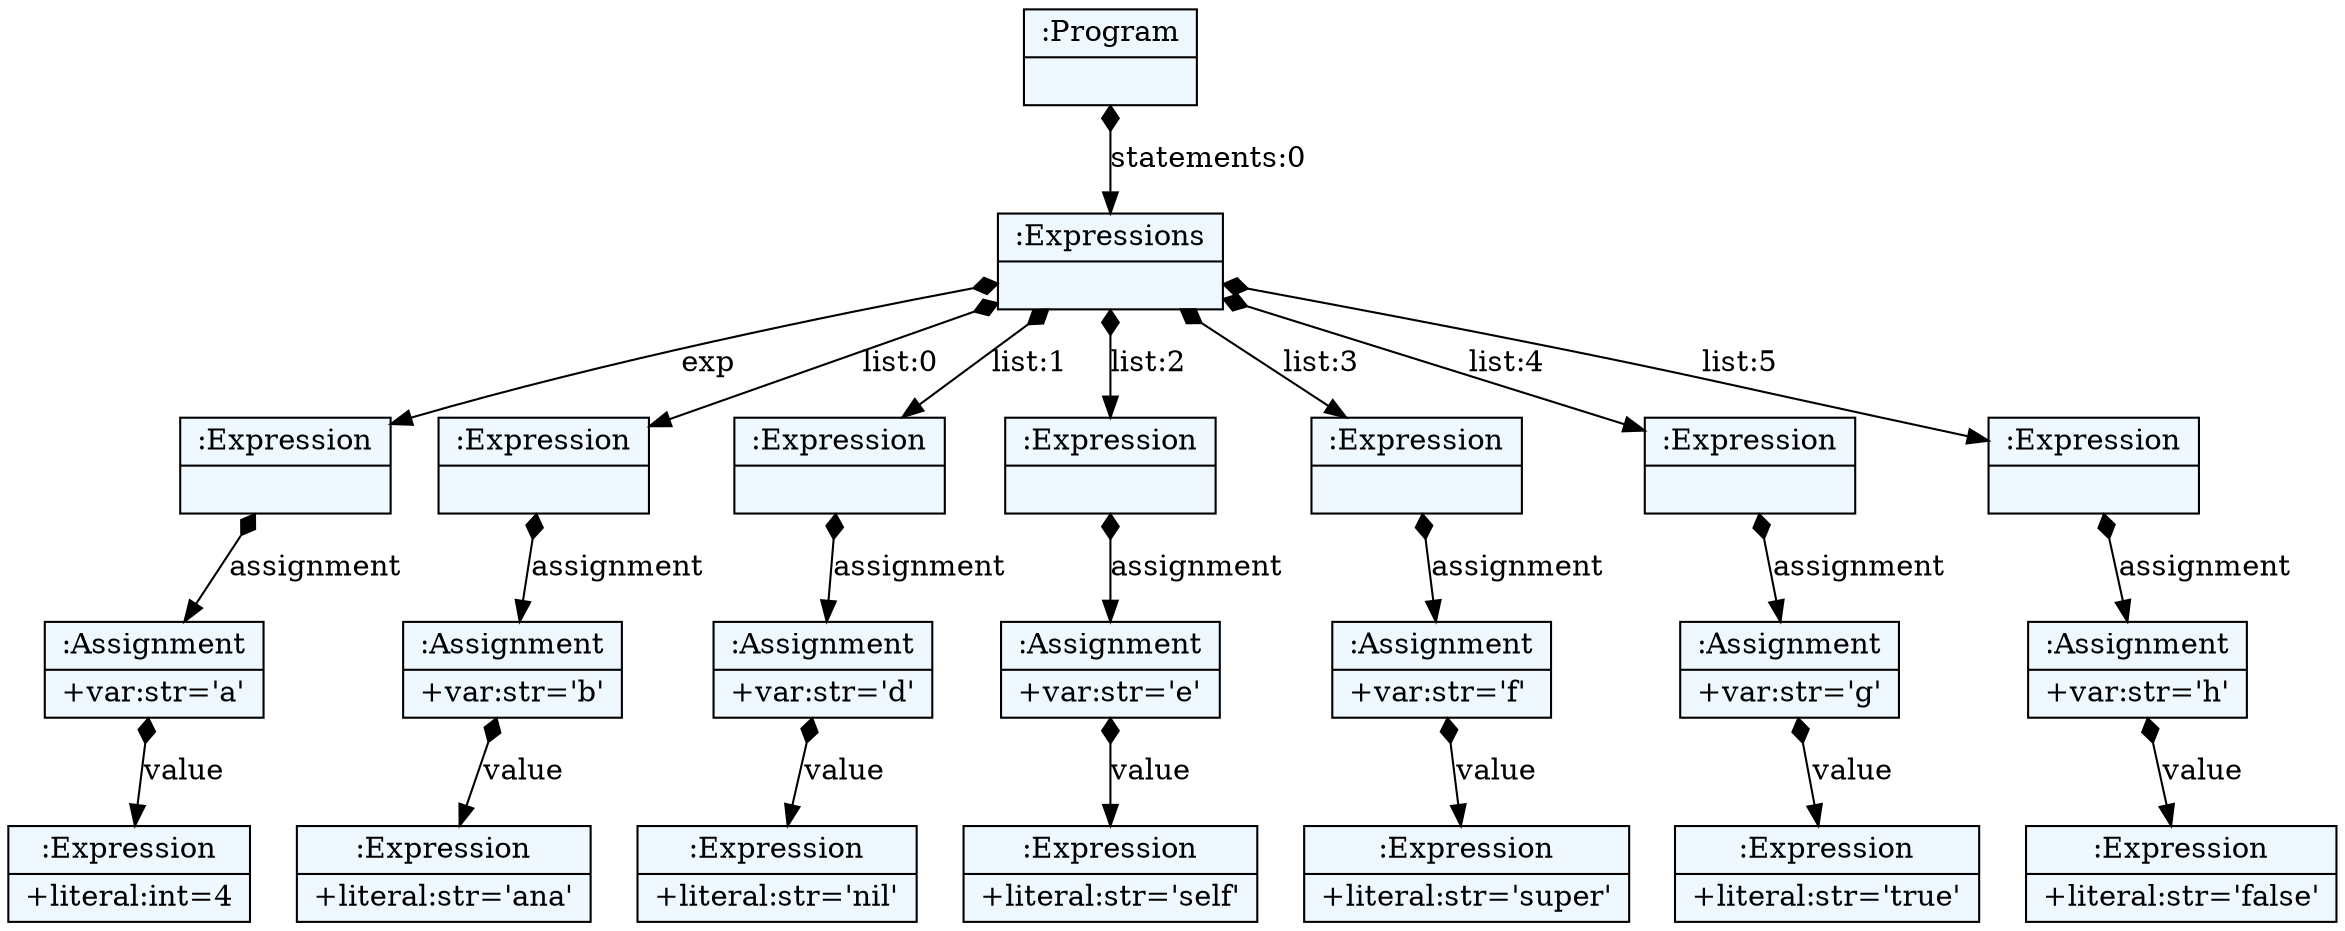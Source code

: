 
    digraph textX {
    fontname = "Bitstream Vera Sans"
    fontsize = 8
    node[
        shape=record,
        style=filled,
        fillcolor=aliceblue
    ]
    nodesep = 0.3
    edge[dir=black,arrowtail=empty]


2161846297040 -> 2161846785976 [label="statements:0" arrowtail=diamond dir=both]
2161846785976 -> 2161846785864 [label="exp" arrowtail=diamond dir=both]
2161846785864 -> 2161846784688 [label="assignment" arrowtail=diamond dir=both]
2161846784688 -> 2161846787208 [label="value" arrowtail=diamond dir=both]
2161846787208[label="{:Expression|+literal:int=4\l}"]
2161846784688[label="{:Assignment|+var:str='a'\l}"]
2161846785864[label="{:Expression|}"]
2161846785976 -> 2161846785808 [label="list:0" arrowtail=diamond dir=both]
2161846785808 -> 2161846787320 [label="assignment" arrowtail=diamond dir=both]
2161846787320 -> 2161848202856 [label="value" arrowtail=diamond dir=both]
2161848202856[label="{:Expression|+literal:str='ana'\l}"]
2161846787320[label="{:Assignment|+var:str='b'\l}"]
2161846785808[label="{:Expression|}"]
2161846785976 -> 2161846785640 [label="list:1" arrowtail=diamond dir=both]
2161846785640 -> 2161848202240 [label="assignment" arrowtail=diamond dir=both]
2161848202240 -> 2161848204032 [label="value" arrowtail=diamond dir=both]
2161848204032[label="{:Expression|+literal:str='nil'\l}"]
2161848202240[label="{:Assignment|+var:str='d'\l}"]
2161846785640[label="{:Expression|}"]
2161846785976 -> 2161846784464 [label="list:2" arrowtail=diamond dir=both]
2161846784464 -> 2161848203864 [label="assignment" arrowtail=diamond dir=both]
2161848203864 -> 2161848204144 [label="value" arrowtail=diamond dir=both]
2161848204144[label="{:Expression|+literal:str='self'\l}"]
2161848203864[label="{:Assignment|+var:str='e'\l}"]
2161846784464[label="{:Expression|}"]
2161846785976 -> 2161846786368 [label="list:3" arrowtail=diamond dir=both]
2161846786368 -> 2161848204088 [label="assignment" arrowtail=diamond dir=both]
2161848204088 -> 2161848204312 [label="value" arrowtail=diamond dir=both]
2161848204312[label="{:Expression|+literal:str='super'\l}"]
2161848204088[label="{:Assignment|+var:str='f'\l}"]
2161846786368[label="{:Expression|}"]
2161846785976 -> 2161848203808 [label="list:4" arrowtail=diamond dir=both]
2161848203808 -> 2161848204256 [label="assignment" arrowtail=diamond dir=both]
2161848204256 -> 2161848204480 [label="value" arrowtail=diamond dir=both]
2161848204480[label="{:Expression|+literal:str='true'\l}"]
2161848204256[label="{:Assignment|+var:str='g'\l}"]
2161848203808[label="{:Expression|}"]
2161846785976 -> 2161848203976 [label="list:5" arrowtail=diamond dir=both]
2161848203976 -> 2161848204424 [label="assignment" arrowtail=diamond dir=both]
2161848204424 -> 2161848204648 [label="value" arrowtail=diamond dir=both]
2161848204648[label="{:Expression|+literal:str='false'\l}"]
2161848204424[label="{:Assignment|+var:str='h'\l}"]
2161848203976[label="{:Expression|}"]
2161846785976[label="{:Expressions|}"]
2161846297040[label="{:Program|}"]

}
